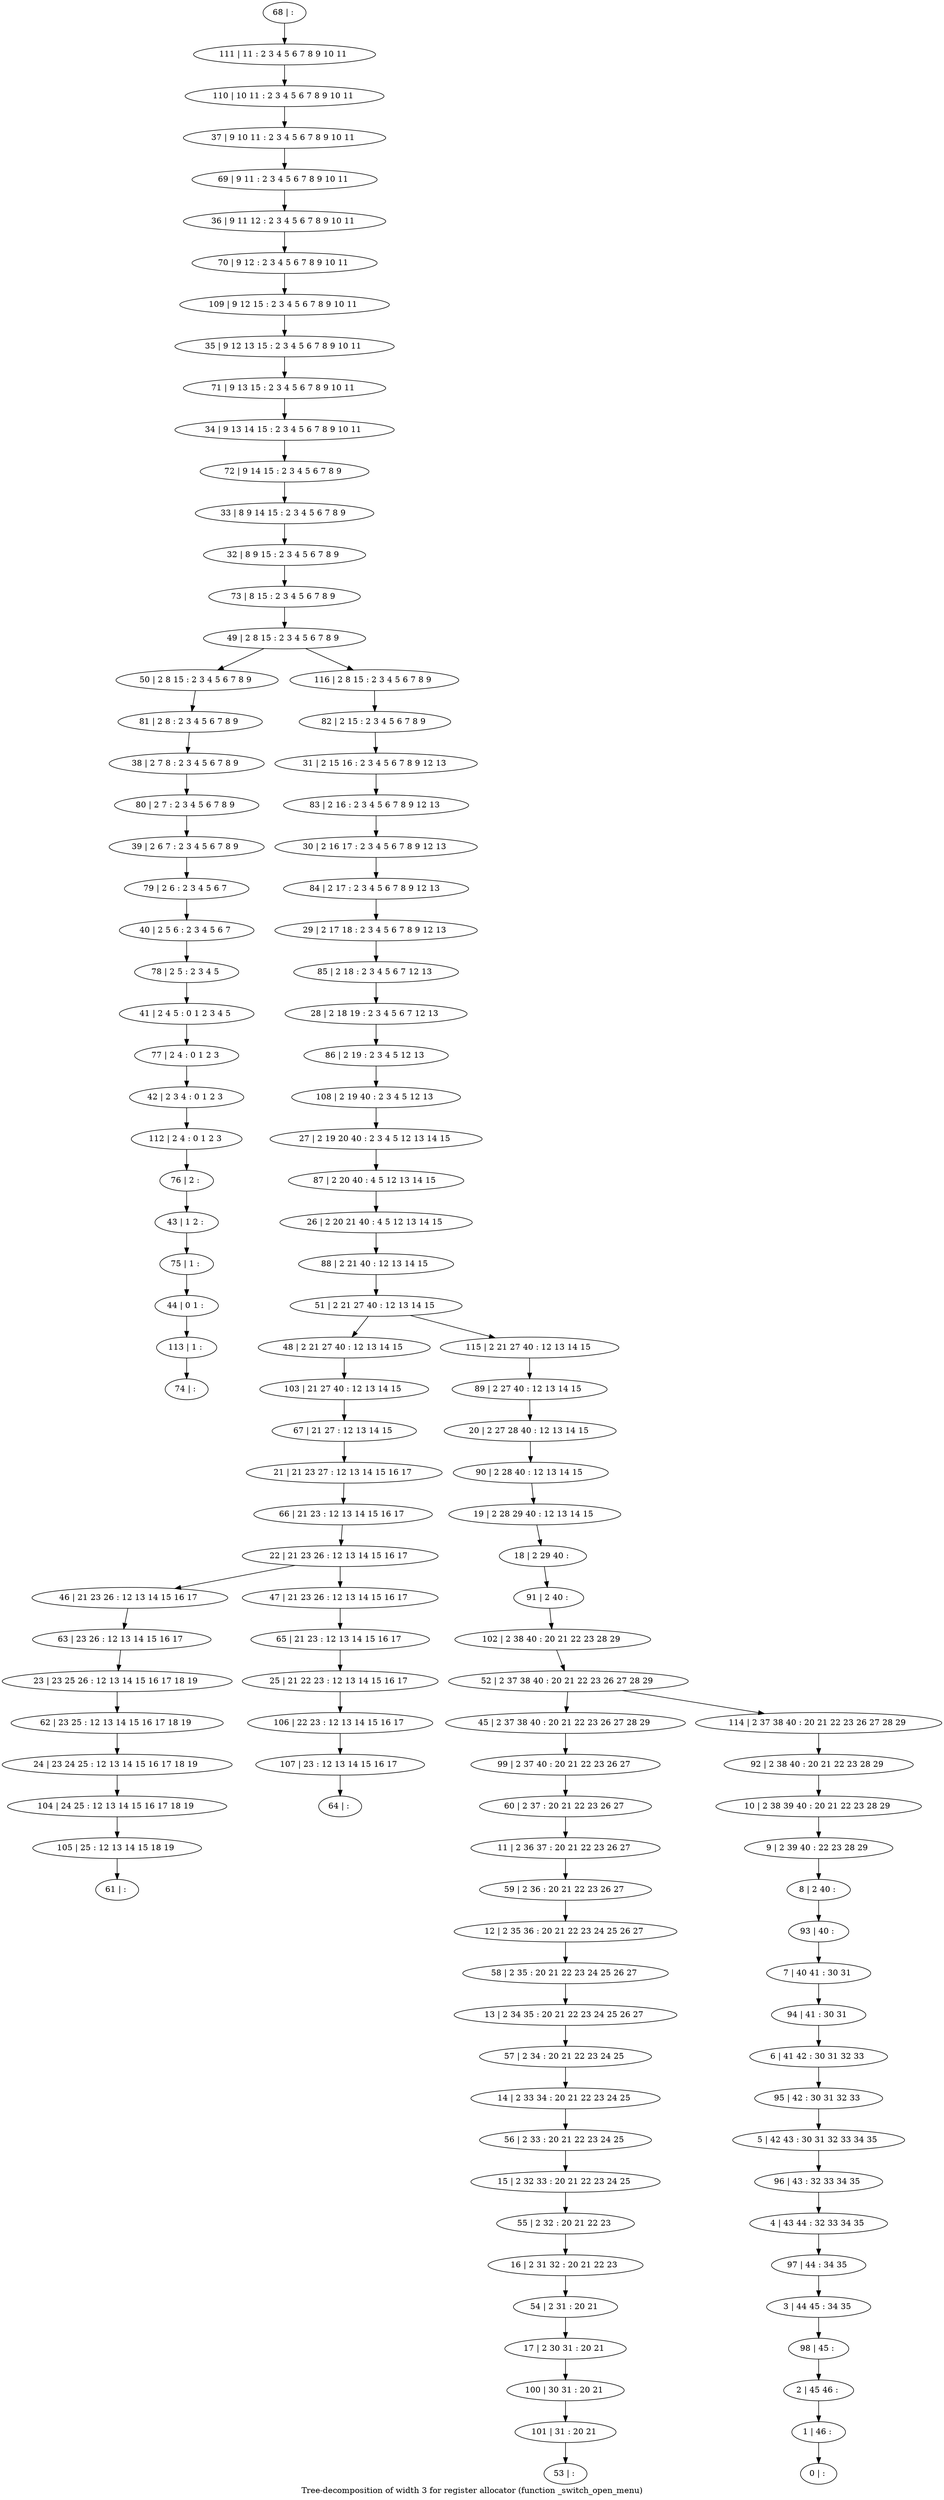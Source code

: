 digraph G {
graph [label="Tree-decomposition of width 3 for register allocator (function _switch_open_menu)"]
0[label="0 | : "];
1[label="1 | 46 : "];
2[label="2 | 45 46 : "];
3[label="3 | 44 45 : 34 35 "];
4[label="4 | 43 44 : 32 33 34 35 "];
5[label="5 | 42 43 : 30 31 32 33 34 35 "];
6[label="6 | 41 42 : 30 31 32 33 "];
7[label="7 | 40 41 : 30 31 "];
8[label="8 | 2 40 : "];
9[label="9 | 2 39 40 : 22 23 28 29 "];
10[label="10 | 2 38 39 40 : 20 21 22 23 28 29 "];
11[label="11 | 2 36 37 : 20 21 22 23 26 27 "];
12[label="12 | 2 35 36 : 20 21 22 23 24 25 26 27 "];
13[label="13 | 2 34 35 : 20 21 22 23 24 25 26 27 "];
14[label="14 | 2 33 34 : 20 21 22 23 24 25 "];
15[label="15 | 2 32 33 : 20 21 22 23 24 25 "];
16[label="16 | 2 31 32 : 20 21 22 23 "];
17[label="17 | 2 30 31 : 20 21 "];
18[label="18 | 2 29 40 : "];
19[label="19 | 2 28 29 40 : 12 13 14 15 "];
20[label="20 | 2 27 28 40 : 12 13 14 15 "];
21[label="21 | 21 23 27 : 12 13 14 15 16 17 "];
22[label="22 | 21 23 26 : 12 13 14 15 16 17 "];
23[label="23 | 23 25 26 : 12 13 14 15 16 17 18 19 "];
24[label="24 | 23 24 25 : 12 13 14 15 16 17 18 19 "];
25[label="25 | 21 22 23 : 12 13 14 15 16 17 "];
26[label="26 | 2 20 21 40 : 4 5 12 13 14 15 "];
27[label="27 | 2 19 20 40 : 2 3 4 5 12 13 14 15 "];
28[label="28 | 2 18 19 : 2 3 4 5 6 7 12 13 "];
29[label="29 | 2 17 18 : 2 3 4 5 6 7 8 9 12 13 "];
30[label="30 | 2 16 17 : 2 3 4 5 6 7 8 9 12 13 "];
31[label="31 | 2 15 16 : 2 3 4 5 6 7 8 9 12 13 "];
32[label="32 | 8 9 15 : 2 3 4 5 6 7 8 9 "];
33[label="33 | 8 9 14 15 : 2 3 4 5 6 7 8 9 "];
34[label="34 | 9 13 14 15 : 2 3 4 5 6 7 8 9 10 11 "];
35[label="35 | 9 12 13 15 : 2 3 4 5 6 7 8 9 10 11 "];
36[label="36 | 9 11 12 : 2 3 4 5 6 7 8 9 10 11 "];
37[label="37 | 9 10 11 : 2 3 4 5 6 7 8 9 10 11 "];
38[label="38 | 2 7 8 : 2 3 4 5 6 7 8 9 "];
39[label="39 | 2 6 7 : 2 3 4 5 6 7 8 9 "];
40[label="40 | 2 5 6 : 2 3 4 5 6 7 "];
41[label="41 | 2 4 5 : 0 1 2 3 4 5 "];
42[label="42 | 2 3 4 : 0 1 2 3 "];
43[label="43 | 1 2 : "];
44[label="44 | 0 1 : "];
45[label="45 | 2 37 38 40 : 20 21 22 23 26 27 28 29 "];
46[label="46 | 21 23 26 : 12 13 14 15 16 17 "];
47[label="47 | 21 23 26 : 12 13 14 15 16 17 "];
48[label="48 | 2 21 27 40 : 12 13 14 15 "];
49[label="49 | 2 8 15 : 2 3 4 5 6 7 8 9 "];
50[label="50 | 2 8 15 : 2 3 4 5 6 7 8 9 "];
51[label="51 | 2 21 27 40 : 12 13 14 15 "];
52[label="52 | 2 37 38 40 : 20 21 22 23 26 27 28 29 "];
53[label="53 | : "];
54[label="54 | 2 31 : 20 21 "];
55[label="55 | 2 32 : 20 21 22 23 "];
56[label="56 | 2 33 : 20 21 22 23 24 25 "];
57[label="57 | 2 34 : 20 21 22 23 24 25 "];
58[label="58 | 2 35 : 20 21 22 23 24 25 26 27 "];
59[label="59 | 2 36 : 20 21 22 23 26 27 "];
60[label="60 | 2 37 : 20 21 22 23 26 27 "];
61[label="61 | : "];
62[label="62 | 23 25 : 12 13 14 15 16 17 18 19 "];
63[label="63 | 23 26 : 12 13 14 15 16 17 "];
64[label="64 | : "];
65[label="65 | 21 23 : 12 13 14 15 16 17 "];
66[label="66 | 21 23 : 12 13 14 15 16 17 "];
67[label="67 | 21 27 : 12 13 14 15 "];
68[label="68 | : "];
69[label="69 | 9 11 : 2 3 4 5 6 7 8 9 10 11 "];
70[label="70 | 9 12 : 2 3 4 5 6 7 8 9 10 11 "];
71[label="71 | 9 13 15 : 2 3 4 5 6 7 8 9 10 11 "];
72[label="72 | 9 14 15 : 2 3 4 5 6 7 8 9 "];
73[label="73 | 8 15 : 2 3 4 5 6 7 8 9 "];
74[label="74 | : "];
75[label="75 | 1 : "];
76[label="76 | 2 : "];
77[label="77 | 2 4 : 0 1 2 3 "];
78[label="78 | 2 5 : 2 3 4 5 "];
79[label="79 | 2 6 : 2 3 4 5 6 7 "];
80[label="80 | 2 7 : 2 3 4 5 6 7 8 9 "];
81[label="81 | 2 8 : 2 3 4 5 6 7 8 9 "];
82[label="82 | 2 15 : 2 3 4 5 6 7 8 9 "];
83[label="83 | 2 16 : 2 3 4 5 6 7 8 9 12 13 "];
84[label="84 | 2 17 : 2 3 4 5 6 7 8 9 12 13 "];
85[label="85 | 2 18 : 2 3 4 5 6 7 12 13 "];
86[label="86 | 2 19 : 2 3 4 5 12 13 "];
87[label="87 | 2 20 40 : 4 5 12 13 14 15 "];
88[label="88 | 2 21 40 : 12 13 14 15 "];
89[label="89 | 2 27 40 : 12 13 14 15 "];
90[label="90 | 2 28 40 : 12 13 14 15 "];
91[label="91 | 2 40 : "];
92[label="92 | 2 38 40 : 20 21 22 23 28 29 "];
93[label="93 | 40 : "];
94[label="94 | 41 : 30 31 "];
95[label="95 | 42 : 30 31 32 33 "];
96[label="96 | 43 : 32 33 34 35 "];
97[label="97 | 44 : 34 35 "];
98[label="98 | 45 : "];
99[label="99 | 2 37 40 : 20 21 22 23 26 27 "];
100[label="100 | 30 31 : 20 21 "];
101[label="101 | 31 : 20 21 "];
102[label="102 | 2 38 40 : 20 21 22 23 28 29 "];
103[label="103 | 21 27 40 : 12 13 14 15 "];
104[label="104 | 24 25 : 12 13 14 15 16 17 18 19 "];
105[label="105 | 25 : 12 13 14 15 18 19 "];
106[label="106 | 22 23 : 12 13 14 15 16 17 "];
107[label="107 | 23 : 12 13 14 15 16 17 "];
108[label="108 | 2 19 40 : 2 3 4 5 12 13 "];
109[label="109 | 9 12 15 : 2 3 4 5 6 7 8 9 10 11 "];
110[label="110 | 10 11 : 2 3 4 5 6 7 8 9 10 11 "];
111[label="111 | 11 : 2 3 4 5 6 7 8 9 10 11 "];
112[label="112 | 2 4 : 0 1 2 3 "];
113[label="113 | 1 : "];
114[label="114 | 2 37 38 40 : 20 21 22 23 26 27 28 29 "];
115[label="115 | 2 21 27 40 : 12 13 14 15 "];
116[label="116 | 2 8 15 : 2 3 4 5 6 7 8 9 "];
22->46 ;
22->47 ;
54->17 ;
16->54 ;
55->16 ;
15->55 ;
56->15 ;
14->56 ;
57->14 ;
13->57 ;
58->13 ;
12->58 ;
59->12 ;
11->59 ;
60->11 ;
62->24 ;
23->62 ;
63->23 ;
46->63 ;
65->25 ;
47->65 ;
66->22 ;
21->66 ;
67->21 ;
75->44 ;
43->75 ;
76->43 ;
77->42 ;
41->77 ;
78->41 ;
40->78 ;
79->40 ;
39->79 ;
80->39 ;
38->80 ;
81->38 ;
50->81 ;
99->60 ;
45->99 ;
17->100 ;
101->53 ;
100->101 ;
103->67 ;
48->103 ;
24->104 ;
105->61 ;
104->105 ;
25->106 ;
107->64 ;
106->107 ;
112->76 ;
42->112 ;
113->74 ;
44->113 ;
68->111 ;
111->110 ;
110->37 ;
37->69 ;
69->36 ;
36->70 ;
70->109 ;
109->35 ;
35->71 ;
71->34 ;
34->72 ;
72->33 ;
33->32 ;
32->73 ;
73->49 ;
82->31 ;
31->83 ;
83->30 ;
30->84 ;
84->29 ;
29->85 ;
85->28 ;
28->86 ;
86->108 ;
108->27 ;
27->87 ;
87->26 ;
26->88 ;
88->51 ;
89->20 ;
20->90 ;
90->19 ;
19->18 ;
18->91 ;
91->102 ;
102->52 ;
92->10 ;
10->9 ;
9->8 ;
8->93 ;
93->7 ;
7->94 ;
94->6 ;
6->95 ;
95->5 ;
5->96 ;
96->4 ;
4->97 ;
97->3 ;
3->98 ;
98->2 ;
2->1 ;
1->0 ;
114->92 ;
115->89 ;
116->82 ;
52->45 ;
52->114 ;
51->48 ;
51->115 ;
49->50 ;
49->116 ;
}
